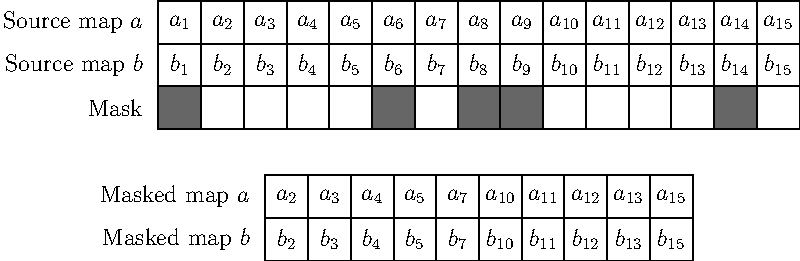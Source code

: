 import math;
size (400, 300);

bool[] mask = {
    true, false, false, false, false,
    true, false, true, true, false,
    false, false, false, true, false
};

real WIDTH = 50.0;
transform transf = scale (6.5);

label ("Source map $a$", transf * (-0.2, 2.5), align = 1W);
label ("Source map $b$", transf * (-0.2, 1.5), align = 1W);
label ("Mask"   , transf * (-0.2, 0.5), align = 1W);

int unmasked_elements = mask.length;
for (int i = 0; i < mask.length; ++i)
{
    if (mask[i])
    {
	fill (transf * box ((i, 0.0), (i + 1, 1.0)), gray (0.4));
	--unmasked_elements;
    }
    label (format ("$a_{%d}$", i + 1), transf * (0.5 + i, 2.5));
    label (format ("$b_{%d}$", i + 1), transf * (0.5 + i, 1.5));
}

add (transf * grid (mask.length, 3));

/////////////////////////////////////////////////////////////////

transf = shift ((mask.length - unmasked_elements) * 0.5 * 6.5, -20.0) * scale (6.5);

label ("Masked map $a$", transf * (-0.2, 1.5), align = 1W);
label ("Masked map $b$", transf * (-0.2, 0.5), align = 1W);

int counter = 0;
for (int i = 0; i < mask.length; ++i)
{
    if (! mask[i])
    {
	label (format ("$a_{%d}$", i + 1), transf * (0.5 + counter, 1.5));
	label (format ("$b_{%d}$", i + 1), transf * (0.5 + counter, 0.5));
	++counter;
    }
}

add (transf * grid (unmasked_elements, 2));
